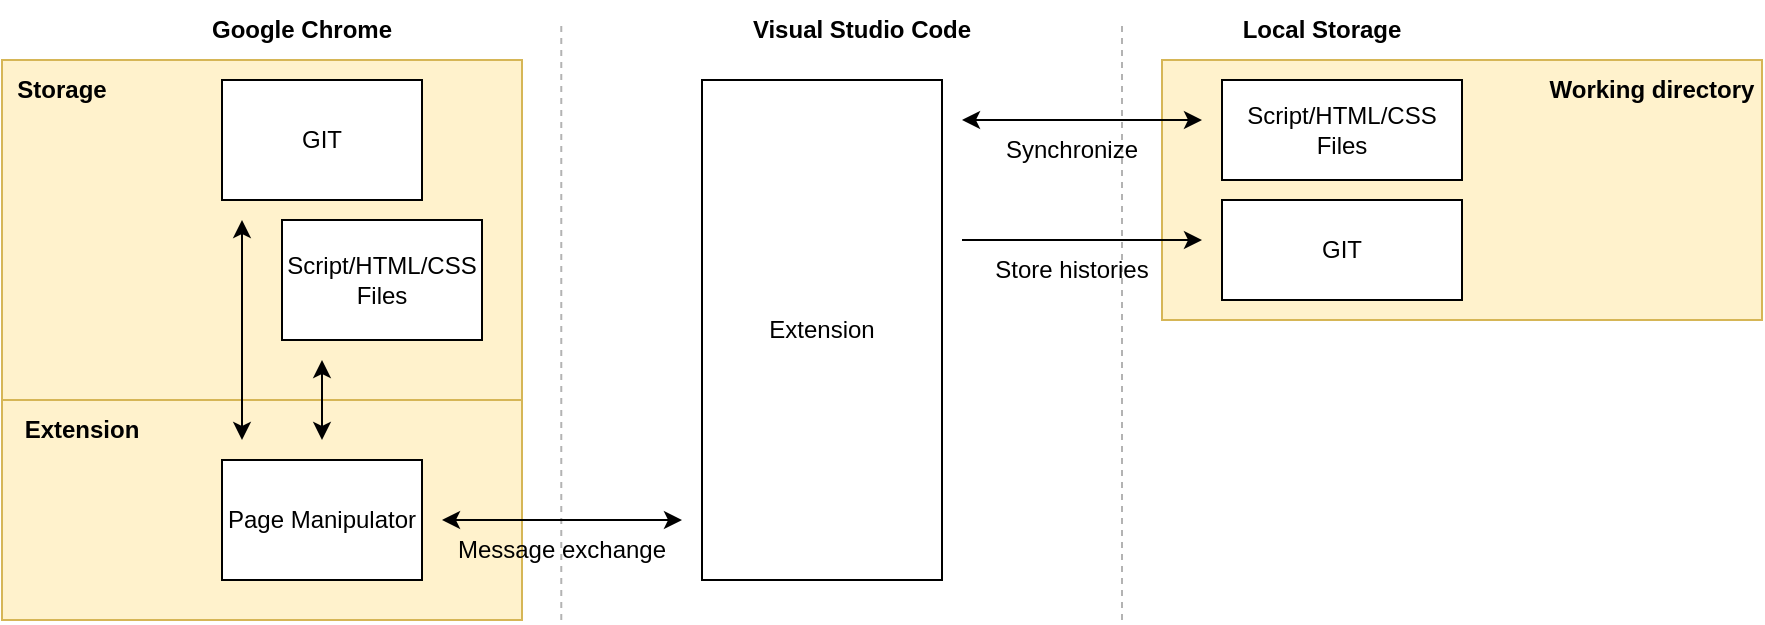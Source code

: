<mxfile version="15.9.4" type="device"><diagram id="fXJlqMqvA8f5nUbsVXZr" name="Page-1"><mxGraphModel dx="782" dy="389" grid="1" gridSize="10" guides="1" tooltips="1" connect="1" arrows="1" fold="1" page="1" pageScale="1" pageWidth="850" pageHeight="1100" math="0" shadow="0"><root><mxCell id="0"/><mxCell id="1" parent="0"/><mxCell id="txqtqNBHmBu2AlXh6-o5-36" value="" style="rounded=0;whiteSpace=wrap;html=1;fillColor=#fff2cc;strokeColor=#d6b656;" vertex="1" parent="1"><mxGeometry x="610" y="90" width="300" height="130" as="geometry"/></mxCell><mxCell id="txqtqNBHmBu2AlXh6-o5-31" value="" style="rounded=0;whiteSpace=wrap;html=1;fillColor=#fff2cc;strokeColor=#d6b656;" vertex="1" parent="1"><mxGeometry x="30" y="260" width="260" height="110" as="geometry"/></mxCell><mxCell id="txqtqNBHmBu2AlXh6-o5-30" value="" style="rounded=0;whiteSpace=wrap;html=1;fillColor=#fff2cc;strokeColor=#d6b656;" vertex="1" parent="1"><mxGeometry x="30" y="90" width="260" height="170" as="geometry"/></mxCell><mxCell id="txqtqNBHmBu2AlXh6-o5-2" value="" style="endArrow=none;dashed=1;html=1;rounded=0;strokeColor=#B3B3B3;" edge="1" parent="1"><mxGeometry width="50" height="50" relative="1" as="geometry"><mxPoint x="309.64" y="370" as="sourcePoint"/><mxPoint x="309.64" y="70" as="targetPoint"/></mxGeometry></mxCell><mxCell id="txqtqNBHmBu2AlXh6-o5-4" value="Google Chrome" style="text;html=1;strokeColor=none;fillColor=none;align=center;verticalAlign=middle;whiteSpace=wrap;rounded=0;fontStyle=1" vertex="1" parent="1"><mxGeometry x="120" y="60" width="120" height="30" as="geometry"/></mxCell><mxCell id="txqtqNBHmBu2AlXh6-o5-5" value="Script/HTML/CSS Files" style="rounded=0;whiteSpace=wrap;html=1;" vertex="1" parent="1"><mxGeometry x="170" y="170" width="100" height="60" as="geometry"/></mxCell><mxCell id="txqtqNBHmBu2AlXh6-o5-6" value="GIT" style="rounded=0;whiteSpace=wrap;html=1;" vertex="1" parent="1"><mxGeometry x="140" y="100" width="100" height="60" as="geometry"/></mxCell><mxCell id="txqtqNBHmBu2AlXh6-o5-7" value="Visual Studio Code" style="text;html=1;strokeColor=none;fillColor=none;align=center;verticalAlign=middle;whiteSpace=wrap;rounded=0;fontStyle=1" vertex="1" parent="1"><mxGeometry x="400" y="60" width="120" height="30" as="geometry"/></mxCell><mxCell id="txqtqNBHmBu2AlXh6-o5-8" value="Local Storage" style="text;html=1;strokeColor=none;fillColor=none;align=center;verticalAlign=middle;whiteSpace=wrap;rounded=0;fontStyle=1" vertex="1" parent="1"><mxGeometry x="630" y="60" width="120" height="30" as="geometry"/></mxCell><mxCell id="txqtqNBHmBu2AlXh6-o5-9" value="Extension" style="rounded=0;whiteSpace=wrap;html=1;" vertex="1" parent="1"><mxGeometry x="380" y="100" width="120" height="250" as="geometry"/></mxCell><mxCell id="txqtqNBHmBu2AlXh6-o5-10" value="Page Manipulator" style="rounded=0;whiteSpace=wrap;html=1;" vertex="1" parent="1"><mxGeometry x="140" y="290" width="100" height="60" as="geometry"/></mxCell><mxCell id="txqtqNBHmBu2AlXh6-o5-11" value="" style="endArrow=classic;startArrow=classic;html=1;rounded=0;" edge="1" parent="1"><mxGeometry width="50" height="50" relative="1" as="geometry"><mxPoint x="250" y="320" as="sourcePoint"/><mxPoint x="370" y="320" as="targetPoint"/></mxGeometry></mxCell><mxCell id="txqtqNBHmBu2AlXh6-o5-12" value="Message exchange" style="text;html=1;strokeColor=none;fillColor=none;align=center;verticalAlign=middle;whiteSpace=wrap;rounded=0;" vertex="1" parent="1"><mxGeometry x="255" y="320" width="110" height="30" as="geometry"/></mxCell><mxCell id="txqtqNBHmBu2AlXh6-o5-15" value="" style="endArrow=classic;startArrow=classic;html=1;rounded=0;strokeColor=#000000;" edge="1" parent="1"><mxGeometry width="50" height="50" relative="1" as="geometry"><mxPoint x="150" y="280" as="sourcePoint"/><mxPoint x="150" y="170" as="targetPoint"/></mxGeometry></mxCell><mxCell id="txqtqNBHmBu2AlXh6-o5-17" value="" style="endArrow=classic;startArrow=classic;html=1;rounded=0;strokeColor=#000000;" edge="1" parent="1"><mxGeometry width="50" height="50" relative="1" as="geometry"><mxPoint x="190" y="280" as="sourcePoint"/><mxPoint x="190" y="240" as="targetPoint"/></mxGeometry></mxCell><mxCell id="txqtqNBHmBu2AlXh6-o5-18" value="" style="endArrow=none;dashed=1;html=1;rounded=0;strokeColor=#B3B3B3;" edge="1" parent="1"><mxGeometry width="50" height="50" relative="1" as="geometry"><mxPoint x="590.0" y="370" as="sourcePoint"/><mxPoint x="590.0" y="70.0" as="targetPoint"/></mxGeometry></mxCell><mxCell id="txqtqNBHmBu2AlXh6-o5-20" value="Script/HTML/CSS Files" style="rounded=0;whiteSpace=wrap;html=1;" vertex="1" parent="1"><mxGeometry x="640" y="100" width="120" height="50" as="geometry"/></mxCell><mxCell id="txqtqNBHmBu2AlXh6-o5-21" value="GIT" style="rounded=0;whiteSpace=wrap;html=1;" vertex="1" parent="1"><mxGeometry x="640" y="160" width="120" height="50" as="geometry"/></mxCell><mxCell id="txqtqNBHmBu2AlXh6-o5-24" value="" style="endArrow=classic;startArrow=none;html=1;rounded=0;strokeColor=#000000;startFill=0;" edge="1" parent="1"><mxGeometry width="50" height="50" relative="1" as="geometry"><mxPoint x="510" y="180.0" as="sourcePoint"/><mxPoint x="630" y="180.0" as="targetPoint"/></mxGeometry></mxCell><mxCell id="txqtqNBHmBu2AlXh6-o5-25" value="" style="endArrow=classic;html=1;rounded=0;strokeColor=#000000;startArrow=classic;startFill=1;" edge="1" parent="1"><mxGeometry width="50" height="50" relative="1" as="geometry"><mxPoint x="510" y="120" as="sourcePoint"/><mxPoint x="630" y="120" as="targetPoint"/></mxGeometry></mxCell><mxCell id="txqtqNBHmBu2AlXh6-o5-26" value="Store histories" style="text;html=1;strokeColor=none;fillColor=none;align=center;verticalAlign=middle;whiteSpace=wrap;rounded=0;" vertex="1" parent="1"><mxGeometry x="520" y="180" width="90" height="30" as="geometry"/></mxCell><mxCell id="txqtqNBHmBu2AlXh6-o5-27" value="Synchronize" style="text;html=1;strokeColor=none;fillColor=none;align=center;verticalAlign=middle;whiteSpace=wrap;rounded=0;" vertex="1" parent="1"><mxGeometry x="520" y="120" width="90" height="30" as="geometry"/></mxCell><mxCell id="txqtqNBHmBu2AlXh6-o5-32" value="Storage" style="text;html=1;strokeColor=none;fillColor=none;align=center;verticalAlign=middle;whiteSpace=wrap;rounded=0;fontStyle=1" vertex="1" parent="1"><mxGeometry x="30" y="90" width="60" height="30" as="geometry"/></mxCell><mxCell id="txqtqNBHmBu2AlXh6-o5-34" value="Extension" style="text;html=1;strokeColor=none;fillColor=none;align=center;verticalAlign=middle;whiteSpace=wrap;rounded=0;fontStyle=1" vertex="1" parent="1"><mxGeometry x="40" y="260" width="60" height="30" as="geometry"/></mxCell><mxCell id="txqtqNBHmBu2AlXh6-o5-37" value="Working directory" style="text;html=1;strokeColor=none;fillColor=none;align=center;verticalAlign=middle;whiteSpace=wrap;rounded=0;fontStyle=1" vertex="1" parent="1"><mxGeometry x="800" y="90" width="110" height="30" as="geometry"/></mxCell></root></mxGraphModel></diagram></mxfile>
